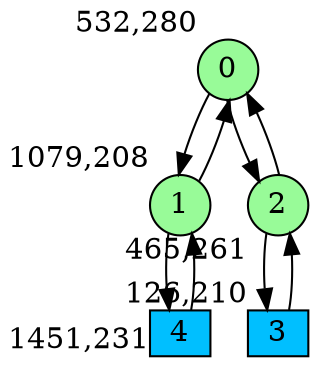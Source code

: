 digraph G {
graph [bgcolor=white]
node [shape=circle, style = filled, fillcolor=white,fixedsize=true, width=0.4, height=0.3 ]
0[xlabel="532,280", pos = "6.34375,0!", fillcolor=palegreen ];
1[xlabel="1079,208", pos = "14.8906,1.125!", fillcolor=palegreen ];
2[xlabel="465,261", pos = "5.29688,0.296875!", fillcolor=palegreen ];
3[xlabel="126,210", pos = "0,1.09375!", fillcolor=deepskyblue, shape=box ];
4[xlabel="1451,231", pos = "20.7031,0.765625!", fillcolor=deepskyblue, shape=box ];
0->1 ;
0->2 ;
1->0 ;
1->4 ;
2->0 ;
2->3 ;
3->2 ;
4->1 ;
}
